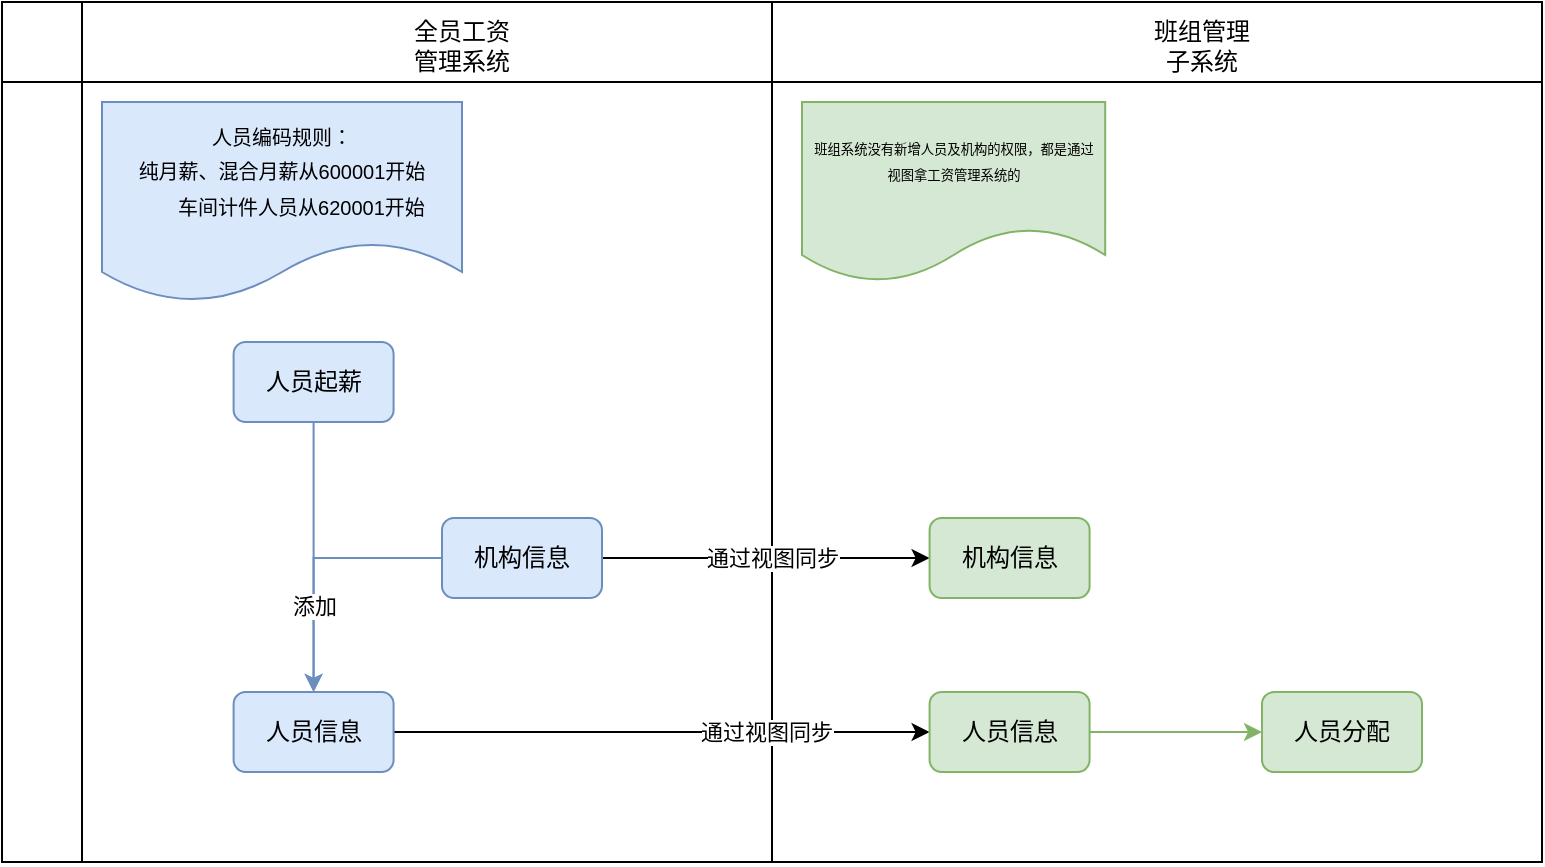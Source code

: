 <mxfile version="21.3.4" type="github">
  <diagram name="第 1 页" id="9NbreCFsuZpAMpSDcSNB">
    <mxGraphModel dx="989" dy="549" grid="1" gridSize="10" guides="1" tooltips="1" connect="1" arrows="1" fold="1" page="1" pageScale="1" pageWidth="827" pageHeight="1169" math="0" shadow="0">
      <root>
        <mxCell id="0" />
        <mxCell id="1" parent="0" />
        <mxCell id="ab81rA_1TC5zVjqGRFnB-1" value="" style="shape=internalStorage;whiteSpace=wrap;html=1;backgroundOutline=1;dx=40;dy=40;spacing=3;" vertex="1" parent="1">
          <mxGeometry x="270" y="220" width="770" height="430" as="geometry" />
        </mxCell>
        <mxCell id="ab81rA_1TC5zVjqGRFnB-2" value="" style="endArrow=none;html=1;rounded=0;entryX=0.5;entryY=0;entryDx=0;entryDy=0;exitX=0.5;exitY=1;exitDx=0;exitDy=0;" edge="1" parent="1" source="ab81rA_1TC5zVjqGRFnB-1" target="ab81rA_1TC5zVjqGRFnB-1">
          <mxGeometry width="50" height="50" relative="1" as="geometry">
            <mxPoint x="390" y="430" as="sourcePoint" />
            <mxPoint x="440" y="380" as="targetPoint" />
          </mxGeometry>
        </mxCell>
        <mxCell id="ab81rA_1TC5zVjqGRFnB-3" value="全员工资管理系统" style="text;html=1;strokeColor=none;fillColor=none;align=center;verticalAlign=middle;whiteSpace=wrap;rounded=0;" vertex="1" parent="1">
          <mxGeometry x="470" y="227" width="60" height="30" as="geometry" />
        </mxCell>
        <mxCell id="ab81rA_1TC5zVjqGRFnB-4" value="班组管理子系统" style="text;html=1;strokeColor=none;fillColor=none;align=center;verticalAlign=middle;whiteSpace=wrap;rounded=0;" vertex="1" parent="1">
          <mxGeometry x="840" y="227" width="60" height="30" as="geometry" />
        </mxCell>
        <mxCell id="ab81rA_1TC5zVjqGRFnB-11" style="edgeStyle=orthogonalEdgeStyle;rounded=0;orthogonalLoop=1;jettySize=auto;html=1;exitX=0.5;exitY=1;exitDx=0;exitDy=0;entryX=0.5;entryY=0;entryDx=0;entryDy=0;fillColor=#dae8fc;strokeColor=#6c8ebf;" edge="1" parent="1" source="ab81rA_1TC5zVjqGRFnB-6" target="ab81rA_1TC5zVjqGRFnB-7">
          <mxGeometry relative="1" as="geometry" />
        </mxCell>
        <mxCell id="ab81rA_1TC5zVjqGRFnB-6" value="人员起薪" style="rounded=1;whiteSpace=wrap;html=1;fillColor=#dae8fc;strokeColor=#6c8ebf;" vertex="1" parent="1">
          <mxGeometry x="385.8" y="390" width="80" height="40" as="geometry" />
        </mxCell>
        <mxCell id="ab81rA_1TC5zVjqGRFnB-13" style="edgeStyle=orthogonalEdgeStyle;rounded=0;orthogonalLoop=1;jettySize=auto;html=1;exitX=1;exitY=0.5;exitDx=0;exitDy=0;entryX=0;entryY=0.5;entryDx=0;entryDy=0;" edge="1" parent="1" source="ab81rA_1TC5zVjqGRFnB-7" target="ab81rA_1TC5zVjqGRFnB-10">
          <mxGeometry relative="1" as="geometry" />
        </mxCell>
        <mxCell id="ab81rA_1TC5zVjqGRFnB-16" value="通过视图同步" style="edgeLabel;html=1;align=center;verticalAlign=middle;resizable=0;points=[];" vertex="1" connectable="0" parent="ab81rA_1TC5zVjqGRFnB-13">
          <mxGeometry x="0.179" relative="1" as="geometry">
            <mxPoint x="28" as="offset" />
          </mxGeometry>
        </mxCell>
        <mxCell id="ab81rA_1TC5zVjqGRFnB-7" value="人员信息" style="rounded=1;whiteSpace=wrap;html=1;fillColor=#dae8fc;strokeColor=#6c8ebf;" vertex="1" parent="1">
          <mxGeometry x="385.8" y="565" width="80" height="40" as="geometry" />
        </mxCell>
        <mxCell id="ab81rA_1TC5zVjqGRFnB-12" value="添加" style="edgeStyle=orthogonalEdgeStyle;rounded=0;orthogonalLoop=1;jettySize=auto;html=1;exitX=0;exitY=0.5;exitDx=0;exitDy=0;entryX=0.5;entryY=0;entryDx=0;entryDy=0;fillColor=#dae8fc;strokeColor=#6c8ebf;" edge="1" parent="1" source="ab81rA_1TC5zVjqGRFnB-8" target="ab81rA_1TC5zVjqGRFnB-7">
          <mxGeometry x="0.339" relative="1" as="geometry">
            <mxPoint x="421.8" y="510" as="targetPoint" />
            <mxPoint as="offset" />
          </mxGeometry>
        </mxCell>
        <mxCell id="ab81rA_1TC5zVjqGRFnB-14" style="edgeStyle=orthogonalEdgeStyle;rounded=0;orthogonalLoop=1;jettySize=auto;html=1;exitX=1;exitY=0.5;exitDx=0;exitDy=0;" edge="1" parent="1" source="ab81rA_1TC5zVjqGRFnB-8" target="ab81rA_1TC5zVjqGRFnB-9">
          <mxGeometry relative="1" as="geometry" />
        </mxCell>
        <mxCell id="ab81rA_1TC5zVjqGRFnB-15" value="通过视图同步" style="edgeLabel;html=1;align=center;verticalAlign=middle;resizable=0;points=[];" vertex="1" connectable="0" parent="ab81rA_1TC5zVjqGRFnB-14">
          <mxGeometry x="0.097" y="-2" relative="1" as="geometry">
            <mxPoint x="-5" y="-2" as="offset" />
          </mxGeometry>
        </mxCell>
        <mxCell id="ab81rA_1TC5zVjqGRFnB-8" value="机构信息" style="rounded=1;whiteSpace=wrap;html=1;fillColor=#dae8fc;strokeColor=#6c8ebf;" vertex="1" parent="1">
          <mxGeometry x="490" y="478" width="80" height="40" as="geometry" />
        </mxCell>
        <mxCell id="ab81rA_1TC5zVjqGRFnB-9" value="机构信息" style="rounded=1;whiteSpace=wrap;html=1;fillColor=#d5e8d4;strokeColor=#82b366;" vertex="1" parent="1">
          <mxGeometry x="733.8" y="478" width="80" height="40" as="geometry" />
        </mxCell>
        <mxCell id="ab81rA_1TC5zVjqGRFnB-19" style="edgeStyle=orthogonalEdgeStyle;rounded=0;orthogonalLoop=1;jettySize=auto;html=1;exitX=1;exitY=0.5;exitDx=0;exitDy=0;fillColor=#d5e8d4;strokeColor=#82b366;" edge="1" parent="1" source="ab81rA_1TC5zVjqGRFnB-10" target="ab81rA_1TC5zVjqGRFnB-18">
          <mxGeometry relative="1" as="geometry" />
        </mxCell>
        <mxCell id="ab81rA_1TC5zVjqGRFnB-10" value="人员信息" style="rounded=1;whiteSpace=wrap;html=1;fillColor=#d5e8d4;strokeColor=#82b366;" vertex="1" parent="1">
          <mxGeometry x="733.8" y="565" width="80" height="40" as="geometry" />
        </mxCell>
        <mxCell id="ab81rA_1TC5zVjqGRFnB-17" value="&lt;sup&gt;班组系统没有新增人员及机构的权限，都是通过视图拿工资管理系统的&lt;/sup&gt;" style="shape=document;whiteSpace=wrap;html=1;boundedLbl=1;fillColor=#d5e8d4;strokeColor=#82b366;spacingTop=2;spacingLeft=2;spacingBottom=2;spacingRight=2;spacing=2;fontSize=8;" vertex="1" parent="1">
          <mxGeometry x="670" y="270" width="151.59" height="90" as="geometry" />
        </mxCell>
        <mxCell id="ab81rA_1TC5zVjqGRFnB-18" value="人员分配" style="rounded=1;whiteSpace=wrap;html=1;fillColor=#d5e8d4;strokeColor=#82b366;" vertex="1" parent="1">
          <mxGeometry x="900.0" y="565" width="80" height="40" as="geometry" />
        </mxCell>
        <mxCell id="ab81rA_1TC5zVjqGRFnB-22" value="&lt;font style=&quot;font-size: 12px;&quot;&gt;&lt;sub&gt;人员编码规则：&lt;br style=&quot;font-size: 11px;&quot;&gt;纯月薪、混合月薪从600001开始&lt;br&gt;&amp;nbsp; &amp;nbsp; &amp;nbsp; &amp;nbsp;车间计件人员从620001开始&lt;/sub&gt;&lt;br&gt;&lt;/font&gt;" style="shape=document;whiteSpace=wrap;html=1;boundedLbl=1;fillColor=#dae8fc;strokeColor=#6c8ebf;fontSize=7;verticalAlign=top;" vertex="1" parent="1">
          <mxGeometry x="320" y="270" width="180" height="100" as="geometry" />
        </mxCell>
      </root>
    </mxGraphModel>
  </diagram>
</mxfile>
